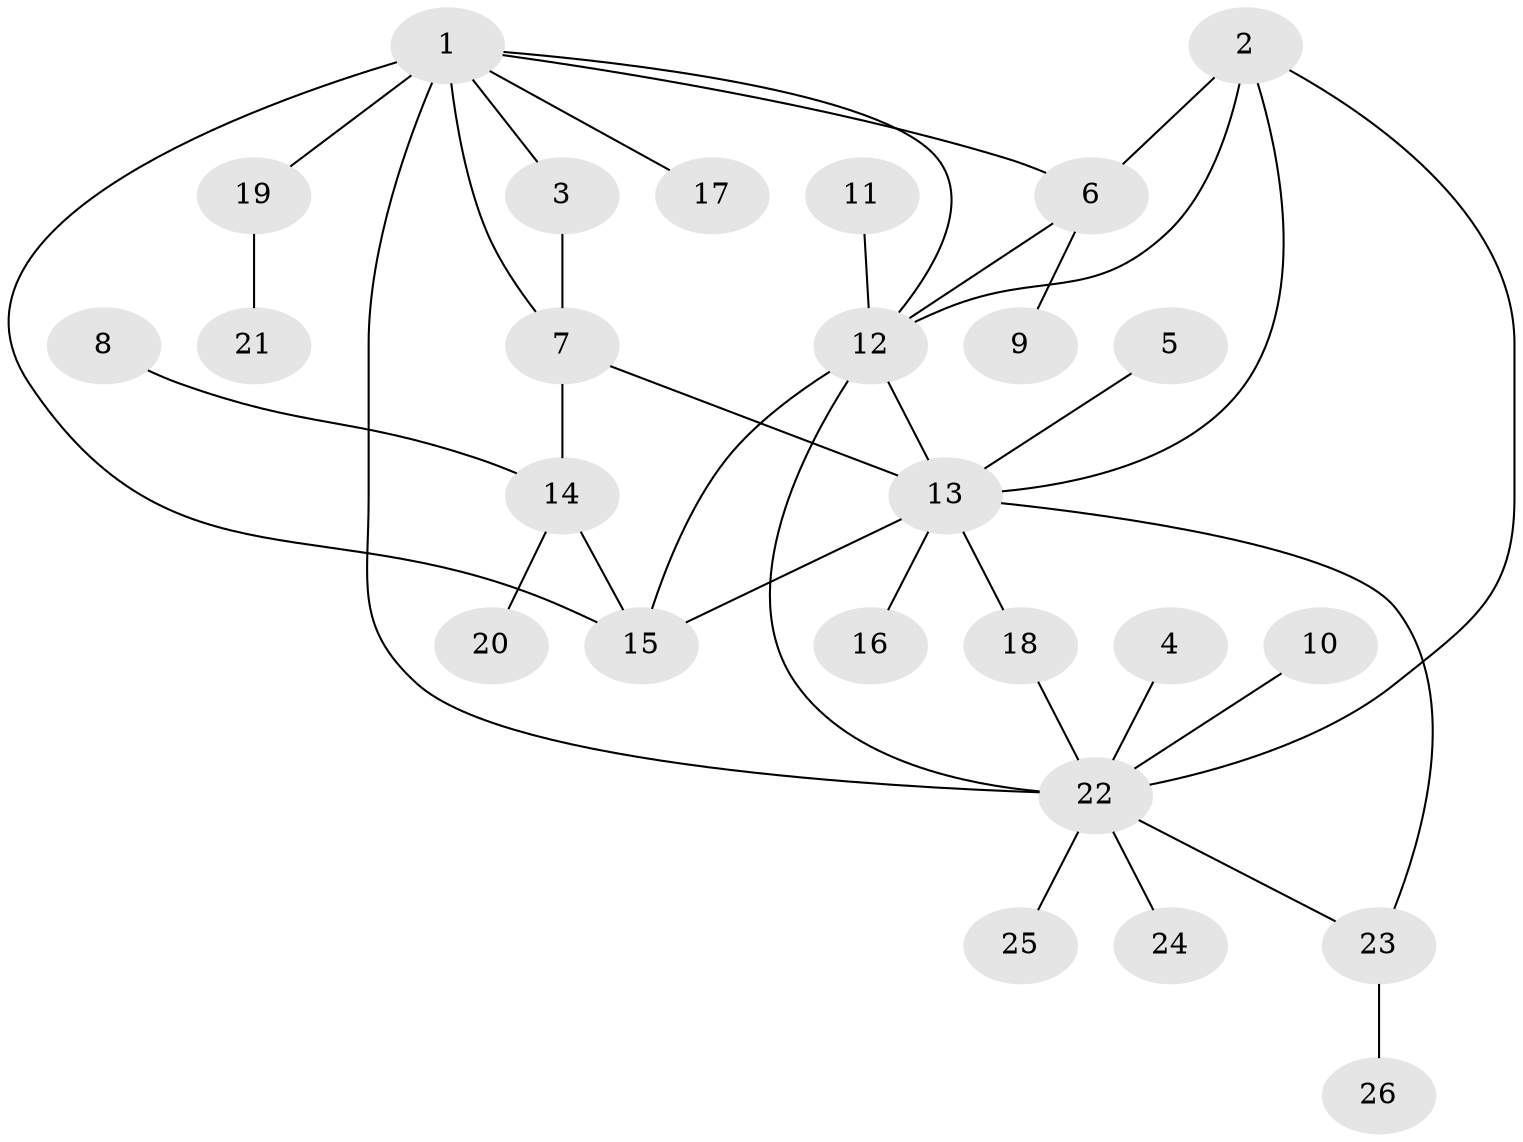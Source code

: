 // original degree distribution, {6: 0.038461538461538464, 3: 0.09615384615384616, 8: 0.019230769230769232, 2: 0.25, 4: 0.038461538461538464, 5: 0.057692307692307696, 10: 0.038461538461538464, 1: 0.46153846153846156}
// Generated by graph-tools (version 1.1) at 2025/26/03/09/25 03:26:46]
// undirected, 26 vertices, 37 edges
graph export_dot {
graph [start="1"]
  node [color=gray90,style=filled];
  1;
  2;
  3;
  4;
  5;
  6;
  7;
  8;
  9;
  10;
  11;
  12;
  13;
  14;
  15;
  16;
  17;
  18;
  19;
  20;
  21;
  22;
  23;
  24;
  25;
  26;
  1 -- 3 [weight=1.0];
  1 -- 6 [weight=1.0];
  1 -- 7 [weight=1.0];
  1 -- 12 [weight=1.0];
  1 -- 15 [weight=1.0];
  1 -- 17 [weight=1.0];
  1 -- 19 [weight=1.0];
  1 -- 22 [weight=2.0];
  2 -- 6 [weight=1.0];
  2 -- 12 [weight=1.0];
  2 -- 13 [weight=1.0];
  2 -- 22 [weight=1.0];
  3 -- 7 [weight=1.0];
  4 -- 22 [weight=1.0];
  5 -- 13 [weight=1.0];
  6 -- 9 [weight=1.0];
  6 -- 12 [weight=1.0];
  7 -- 13 [weight=1.0];
  7 -- 14 [weight=1.0];
  8 -- 14 [weight=1.0];
  10 -- 22 [weight=1.0];
  11 -- 12 [weight=1.0];
  12 -- 13 [weight=1.0];
  12 -- 15 [weight=1.0];
  12 -- 22 [weight=1.0];
  13 -- 15 [weight=1.0];
  13 -- 16 [weight=1.0];
  13 -- 18 [weight=1.0];
  13 -- 23 [weight=1.0];
  14 -- 15 [weight=1.0];
  14 -- 20 [weight=1.0];
  18 -- 22 [weight=1.0];
  19 -- 21 [weight=1.0];
  22 -- 23 [weight=1.0];
  22 -- 24 [weight=1.0];
  22 -- 25 [weight=1.0];
  23 -- 26 [weight=1.0];
}
